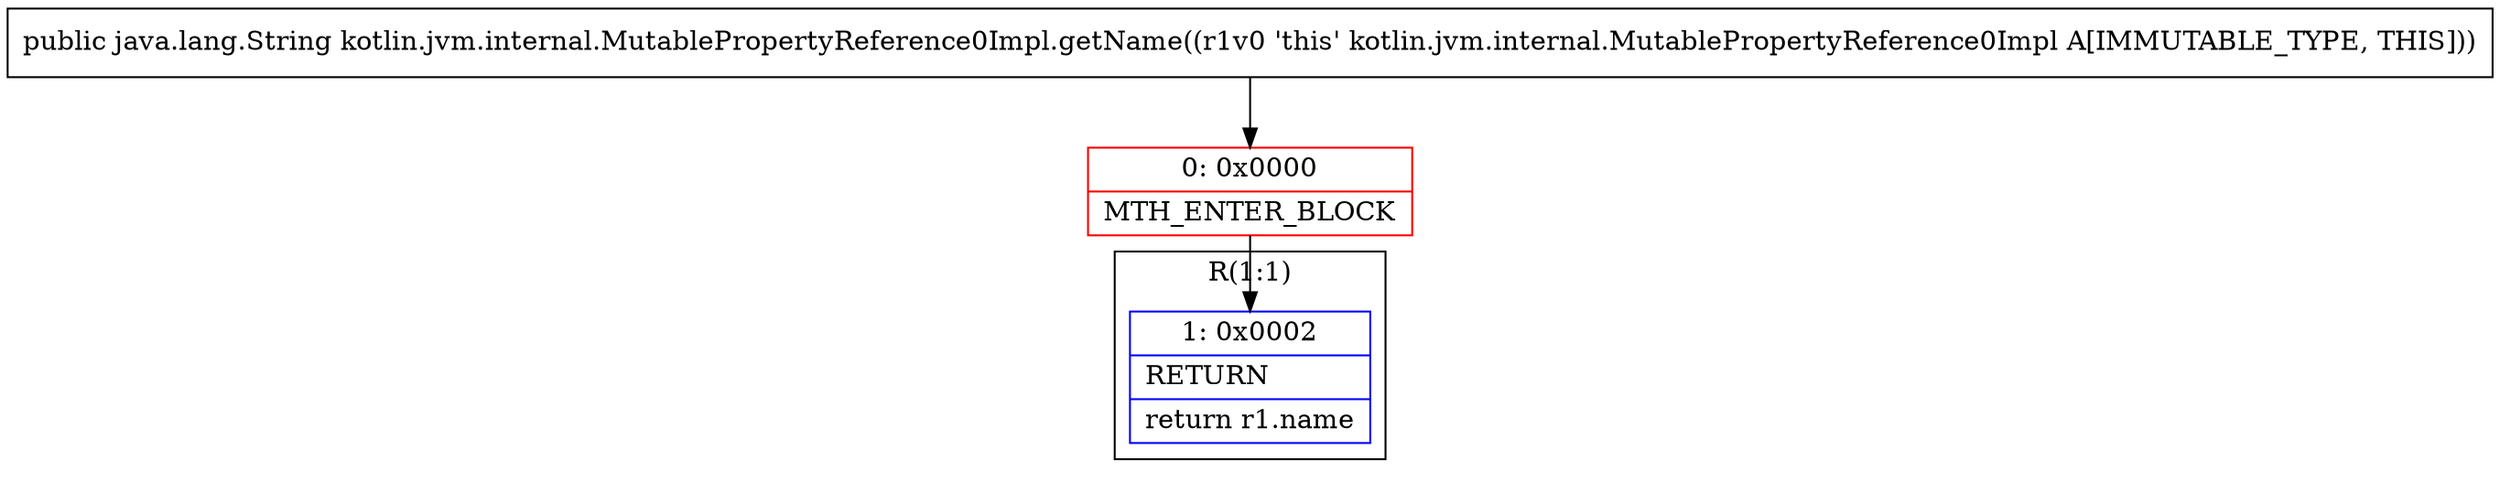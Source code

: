 digraph "CFG forkotlin.jvm.internal.MutablePropertyReference0Impl.getName()Ljava\/lang\/String;" {
subgraph cluster_Region_2032118878 {
label = "R(1:1)";
node [shape=record,color=blue];
Node_1 [shape=record,label="{1\:\ 0x0002|RETURN\l|return r1.name\l}"];
}
Node_0 [shape=record,color=red,label="{0\:\ 0x0000|MTH_ENTER_BLOCK\l}"];
MethodNode[shape=record,label="{public java.lang.String kotlin.jvm.internal.MutablePropertyReference0Impl.getName((r1v0 'this' kotlin.jvm.internal.MutablePropertyReference0Impl A[IMMUTABLE_TYPE, THIS])) }"];
MethodNode -> Node_0;
Node_0 -> Node_1;
}

